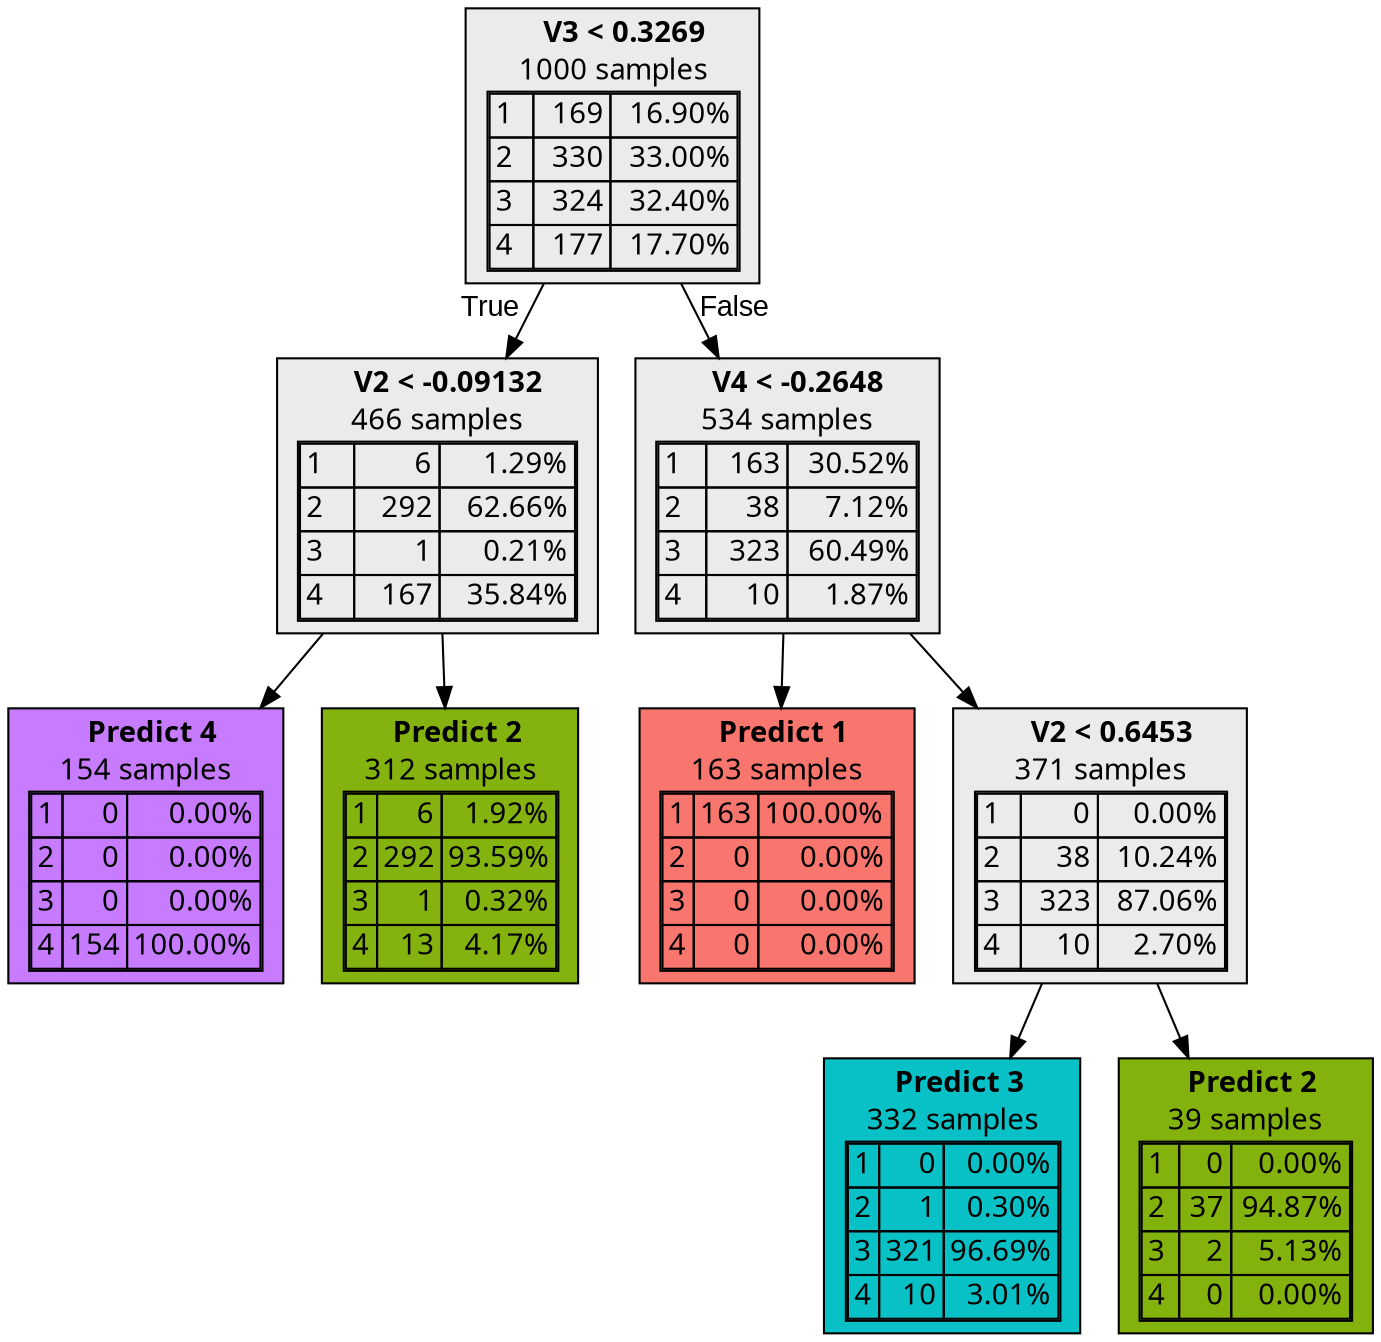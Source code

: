 digraph {
    1 [label=<  <TABLE BORDER="0" CELLPADDING="0">
      <TR>
    <TD>
      <B> V3 &lt; 0.3269</B>
    </TD>
  </TR>

    <TR>
      <TD>1000 samples</TD>
    </TR>
    <TR>
  <TD>
    <TABLE CELLSPACING="0">
        <TR >
    <TD ALIGN="LEFT">1</TD>
    <TD ALIGN="RIGHT">169</TD>
    <TD ALIGN="RIGHT">16.90%</TD>
  </TR>
  <TR class="highlighted">
    <TD ALIGN="LEFT">2</TD>
    <TD ALIGN="RIGHT">330</TD>
    <TD ALIGN="RIGHT">33.00%</TD>
  </TR>
  <TR >
    <TD ALIGN="LEFT">3</TD>
    <TD ALIGN="RIGHT">324</TD>
    <TD ALIGN="RIGHT">32.40%</TD>
  </TR>
  <TR >
    <TD ALIGN="LEFT">4</TD>
    <TD ALIGN="RIGHT">177</TD>
    <TD ALIGN="RIGHT">17.70%</TD>
  </TR>

    </TABLE>
  </TD>
</TR>

  </TABLE>
>,fillcolor="#EBEBEB",shape=box,fontname="bold arial",style="filled"];
    1 -> 2 [labeldistance=2.5, labelangle=45, headlabel="True",fontname="arial"];
    1 -> 5 [labeldistance=2.5, labelangle=-45, headlabel="False",fontname="arial"];
    2 [label=<  <TABLE BORDER="0" CELLPADDING="0">
      <TR>
    <TD>
      <B> V2 &lt; -0.09132</B>
    </TD>
  </TR>

    <TR>
      <TD>466 samples</TD>
    </TR>
    <TR>
  <TD>
    <TABLE CELLSPACING="0">
        <TR >
    <TD ALIGN="LEFT">1</TD>
    <TD ALIGN="RIGHT">6</TD>
    <TD ALIGN="RIGHT">1.29%</TD>
  </TR>
  <TR class="highlighted">
    <TD ALIGN="LEFT">2</TD>
    <TD ALIGN="RIGHT">292</TD>
    <TD ALIGN="RIGHT">62.66%</TD>
  </TR>
  <TR >
    <TD ALIGN="LEFT">3</TD>
    <TD ALIGN="RIGHT">1</TD>
    <TD ALIGN="RIGHT">0.21%</TD>
  </TR>
  <TR >
    <TD ALIGN="LEFT">4</TD>
    <TD ALIGN="RIGHT">167</TD>
    <TD ALIGN="RIGHT">35.84%</TD>
  </TR>

    </TABLE>
  </TD>
</TR>

  </TABLE>
>,fillcolor="#EBEBEB",shape=box,fontname="bold arial",style="filled"];
    2 -> 3;
    2 -> 4;
    3 [label=<  <TABLE BORDER="0" CELLPADDING="0">
      <TR>
    <TD>
      <B>Predict 4</B>
    </TD>
  </TR>

    <TR>
      <TD>154 samples</TD>
    </TR>
    <TR>
  <TD>
    <TABLE CELLSPACING="0">
        <TR >
    <TD ALIGN="LEFT">1</TD>
    <TD ALIGN="RIGHT">0</TD>
    <TD ALIGN="RIGHT">0.00%</TD>
  </TR>
  <TR >
    <TD ALIGN="LEFT">2</TD>
    <TD ALIGN="RIGHT">0</TD>
    <TD ALIGN="RIGHT">0.00%</TD>
  </TR>
  <TR >
    <TD ALIGN="LEFT">3</TD>
    <TD ALIGN="RIGHT">0</TD>
    <TD ALIGN="RIGHT">0.00%</TD>
  </TR>
  <TR class="highlighted">
    <TD ALIGN="LEFT">4</TD>
    <TD ALIGN="RIGHT">154</TD>
    <TD ALIGN="RIGHT">100.00%</TD>
  </TR>

    </TABLE>
  </TD>
</TR>

  </TABLE>
>,fillcolor="#C77CFFff",shape=box,fontname="bold arial",style="filled",color=black];
    4 [label=<  <TABLE BORDER="0" CELLPADDING="0">
      <TR>
    <TD>
      <B>Predict 2</B>
    </TD>
  </TR>

    <TR>
      <TD>312 samples</TD>
    </TR>
    <TR>
  <TD>
    <TABLE CELLSPACING="0">
        <TR >
    <TD ALIGN="LEFT">1</TD>
    <TD ALIGN="RIGHT">6</TD>
    <TD ALIGN="RIGHT">1.92%</TD>
  </TR>
  <TR class="highlighted">
    <TD ALIGN="LEFT">2</TD>
    <TD ALIGN="RIGHT">292</TD>
    <TD ALIGN="RIGHT">93.59%</TD>
  </TR>
  <TR >
    <TD ALIGN="LEFT">3</TD>
    <TD ALIGN="RIGHT">1</TD>
    <TD ALIGN="RIGHT">0.32%</TD>
  </TR>
  <TR >
    <TD ALIGN="LEFT">4</TD>
    <TD ALIGN="RIGHT">13</TD>
    <TD ALIGN="RIGHT">4.17%</TD>
  </TR>

    </TABLE>
  </TD>
</TR>

  </TABLE>
>,fillcolor="#7CAE00ef",shape=box,fontname="bold arial",style="filled",color=black];
    5 [label=<  <TABLE BORDER="0" CELLPADDING="0">
      <TR>
    <TD>
      <B> V4 &lt; -0.2648</B>
    </TD>
  </TR>

    <TR>
      <TD>534 samples</TD>
    </TR>
    <TR>
  <TD>
    <TABLE CELLSPACING="0">
        <TR >
    <TD ALIGN="LEFT">1</TD>
    <TD ALIGN="RIGHT">163</TD>
    <TD ALIGN="RIGHT">30.52%</TD>
  </TR>
  <TR >
    <TD ALIGN="LEFT">2</TD>
    <TD ALIGN="RIGHT">38</TD>
    <TD ALIGN="RIGHT">7.12%</TD>
  </TR>
  <TR class="highlighted">
    <TD ALIGN="LEFT">3</TD>
    <TD ALIGN="RIGHT">323</TD>
    <TD ALIGN="RIGHT">60.49%</TD>
  </TR>
  <TR >
    <TD ALIGN="LEFT">4</TD>
    <TD ALIGN="RIGHT">10</TD>
    <TD ALIGN="RIGHT">1.87%</TD>
  </TR>

    </TABLE>
  </TD>
</TR>

  </TABLE>
>,fillcolor="#EBEBEB",shape=box,fontname="bold arial",style="filled"];
    5 -> 6;
    5 -> 7;
    6 [label=<  <TABLE BORDER="0" CELLPADDING="0">
      <TR>
    <TD>
      <B>Predict 1</B>
    </TD>
  </TR>

    <TR>
      <TD>163 samples</TD>
    </TR>
    <TR>
  <TD>
    <TABLE CELLSPACING="0">
        <TR class="highlighted">
    <TD ALIGN="LEFT">1</TD>
    <TD ALIGN="RIGHT">163</TD>
    <TD ALIGN="RIGHT">100.00%</TD>
  </TR>
  <TR >
    <TD ALIGN="LEFT">2</TD>
    <TD ALIGN="RIGHT">0</TD>
    <TD ALIGN="RIGHT">0.00%</TD>
  </TR>
  <TR >
    <TD ALIGN="LEFT">3</TD>
    <TD ALIGN="RIGHT">0</TD>
    <TD ALIGN="RIGHT">0.00%</TD>
  </TR>
  <TR >
    <TD ALIGN="LEFT">4</TD>
    <TD ALIGN="RIGHT">0</TD>
    <TD ALIGN="RIGHT">0.00%</TD>
  </TR>

    </TABLE>
  </TD>
</TR>

  </TABLE>
>,fillcolor="#F8766Dff",shape=box,fontname="bold arial",style="filled",color=black];
    7 [label=<  <TABLE BORDER="0" CELLPADDING="0">
      <TR>
    <TD>
      <B> V2 &lt; 0.6453</B>
    </TD>
  </TR>

    <TR>
      <TD>371 samples</TD>
    </TR>
    <TR>
  <TD>
    <TABLE CELLSPACING="0">
        <TR >
    <TD ALIGN="LEFT">1</TD>
    <TD ALIGN="RIGHT">0</TD>
    <TD ALIGN="RIGHT">0.00%</TD>
  </TR>
  <TR >
    <TD ALIGN="LEFT">2</TD>
    <TD ALIGN="RIGHT">38</TD>
    <TD ALIGN="RIGHT">10.24%</TD>
  </TR>
  <TR class="highlighted">
    <TD ALIGN="LEFT">3</TD>
    <TD ALIGN="RIGHT">323</TD>
    <TD ALIGN="RIGHT">87.06%</TD>
  </TR>
  <TR >
    <TD ALIGN="LEFT">4</TD>
    <TD ALIGN="RIGHT">10</TD>
    <TD ALIGN="RIGHT">2.70%</TD>
  </TR>

    </TABLE>
  </TD>
</TR>

  </TABLE>
>,fillcolor="#EBEBEB",shape=box,fontname="bold arial",style="filled"];
    7 -> 8;
    7 -> 9;
    8 [label=<  <TABLE BORDER="0" CELLPADDING="0">
      <TR>
    <TD>
      <B>Predict 3</B>
    </TD>
  </TR>

    <TR>
      <TD>332 samples</TD>
    </TR>
    <TR>
  <TD>
    <TABLE CELLSPACING="0">
        <TR >
    <TD ALIGN="LEFT">1</TD>
    <TD ALIGN="RIGHT">0</TD>
    <TD ALIGN="RIGHT">0.00%</TD>
  </TR>
  <TR >
    <TD ALIGN="LEFT">2</TD>
    <TD ALIGN="RIGHT">1</TD>
    <TD ALIGN="RIGHT">0.30%</TD>
  </TR>
  <TR class="highlighted">
    <TD ALIGN="LEFT">3</TD>
    <TD ALIGN="RIGHT">321</TD>
    <TD ALIGN="RIGHT">96.69%</TD>
  </TR>
  <TR >
    <TD ALIGN="LEFT">4</TD>
    <TD ALIGN="RIGHT">10</TD>
    <TD ALIGN="RIGHT">3.01%</TD>
  </TR>

    </TABLE>
  </TD>
</TR>

  </TABLE>
>,fillcolor="#00BFC4f7",shape=box,fontname="bold arial",style="filled",color=black];
    9 [label=<  <TABLE BORDER="0" CELLPADDING="0">
      <TR>
    <TD>
      <B>Predict 2</B>
    </TD>
  </TR>

    <TR>
      <TD>39 samples</TD>
    </TR>
    <TR>
  <TD>
    <TABLE CELLSPACING="0">
        <TR >
    <TD ALIGN="LEFT">1</TD>
    <TD ALIGN="RIGHT">0</TD>
    <TD ALIGN="RIGHT">0.00%</TD>
  </TR>
  <TR class="highlighted">
    <TD ALIGN="LEFT">2</TD>
    <TD ALIGN="RIGHT">37</TD>
    <TD ALIGN="RIGHT">94.87%</TD>
  </TR>
  <TR >
    <TD ALIGN="LEFT">3</TD>
    <TD ALIGN="RIGHT">2</TD>
    <TD ALIGN="RIGHT">5.13%</TD>
  </TR>
  <TR >
    <TD ALIGN="LEFT">4</TD>
    <TD ALIGN="RIGHT">0</TD>
    <TD ALIGN="RIGHT">0.00%</TD>
  </TR>

    </TABLE>
  </TD>
</TR>

  </TABLE>
>,fillcolor="#7CAE00f2",shape=box,fontname="bold arial",style="filled",color=black];
}
